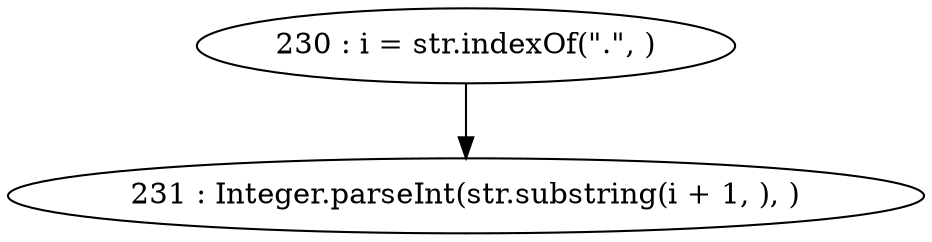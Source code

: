 digraph G {
"230 : i = str.indexOf(\".\", )"
"230 : i = str.indexOf(\".\", )" -> "231 : Integer.parseInt(str.substring(i + 1, ), )"
"231 : Integer.parseInt(str.substring(i + 1, ), )"
}